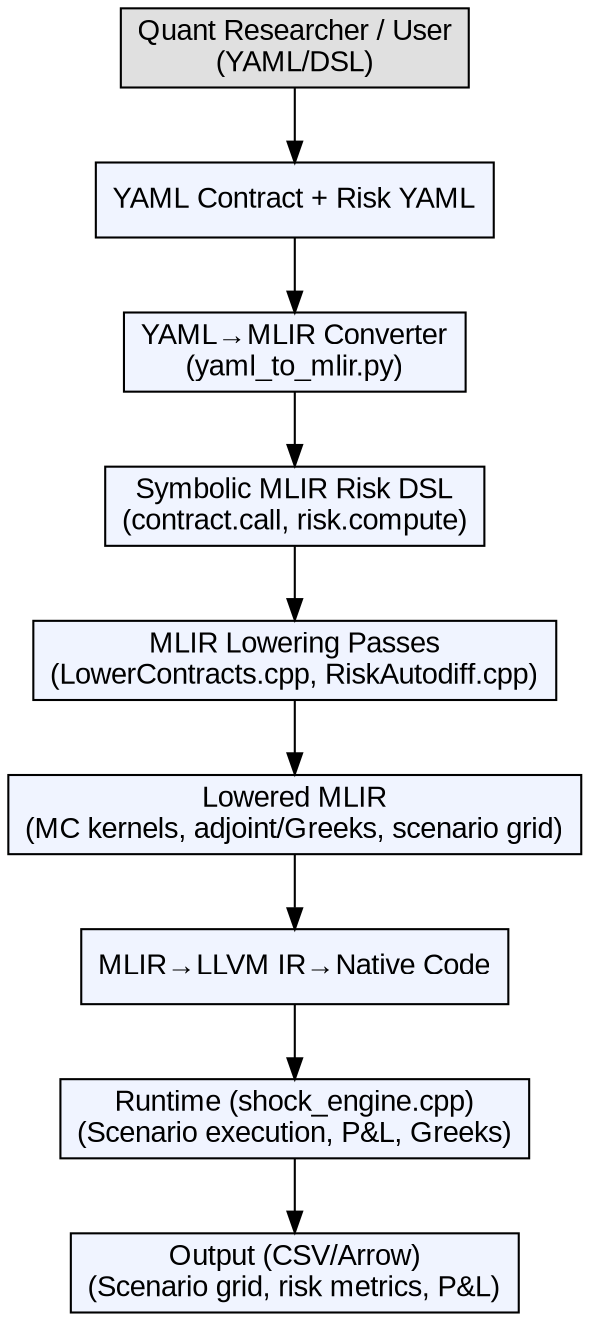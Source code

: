 digraph SymbolicRiskEngine {
  rankdir=TB;
  node [shape=box, style=filled, fillcolor="#f0f4ff", fontname="Arial"];
  edge [fontname="Arial"];

  user [label="Quant Researcher / User\n(YAML/DSL)", fillcolor="#e0e0e0"];
  yaml [label="YAML Contract + Risk YAML"];
  converter [label="YAML→MLIR Converter\n(yaml_to_mlir.py)"];
  mlir [label="Symbolic MLIR Risk DSL\n(contract.call, risk.compute)"];
  lowering [label="MLIR Lowering Passes\n(LowerContracts.cpp, RiskAutodiff.cpp)"];
  lowered_mlir [label="Lowered MLIR\n(MC kernels, adjoint/Greeks, scenario grid)"];
  llvm [label="MLIR→LLVM IR→Native Code"];
  runtime [label="Runtime (shock_engine.cpp)\n(Scenario execution, P&L, Greeks)"];
  output [label="Output (CSV/Arrow)\n(Scenario grid, risk metrics, P&L)"];

  user -> yaml;
  yaml -> converter;
  converter -> mlir;
  mlir -> lowering;
  lowering -> lowered_mlir;
  lowered_mlir -> llvm;
  llvm -> runtime;
  runtime -> output;
}
